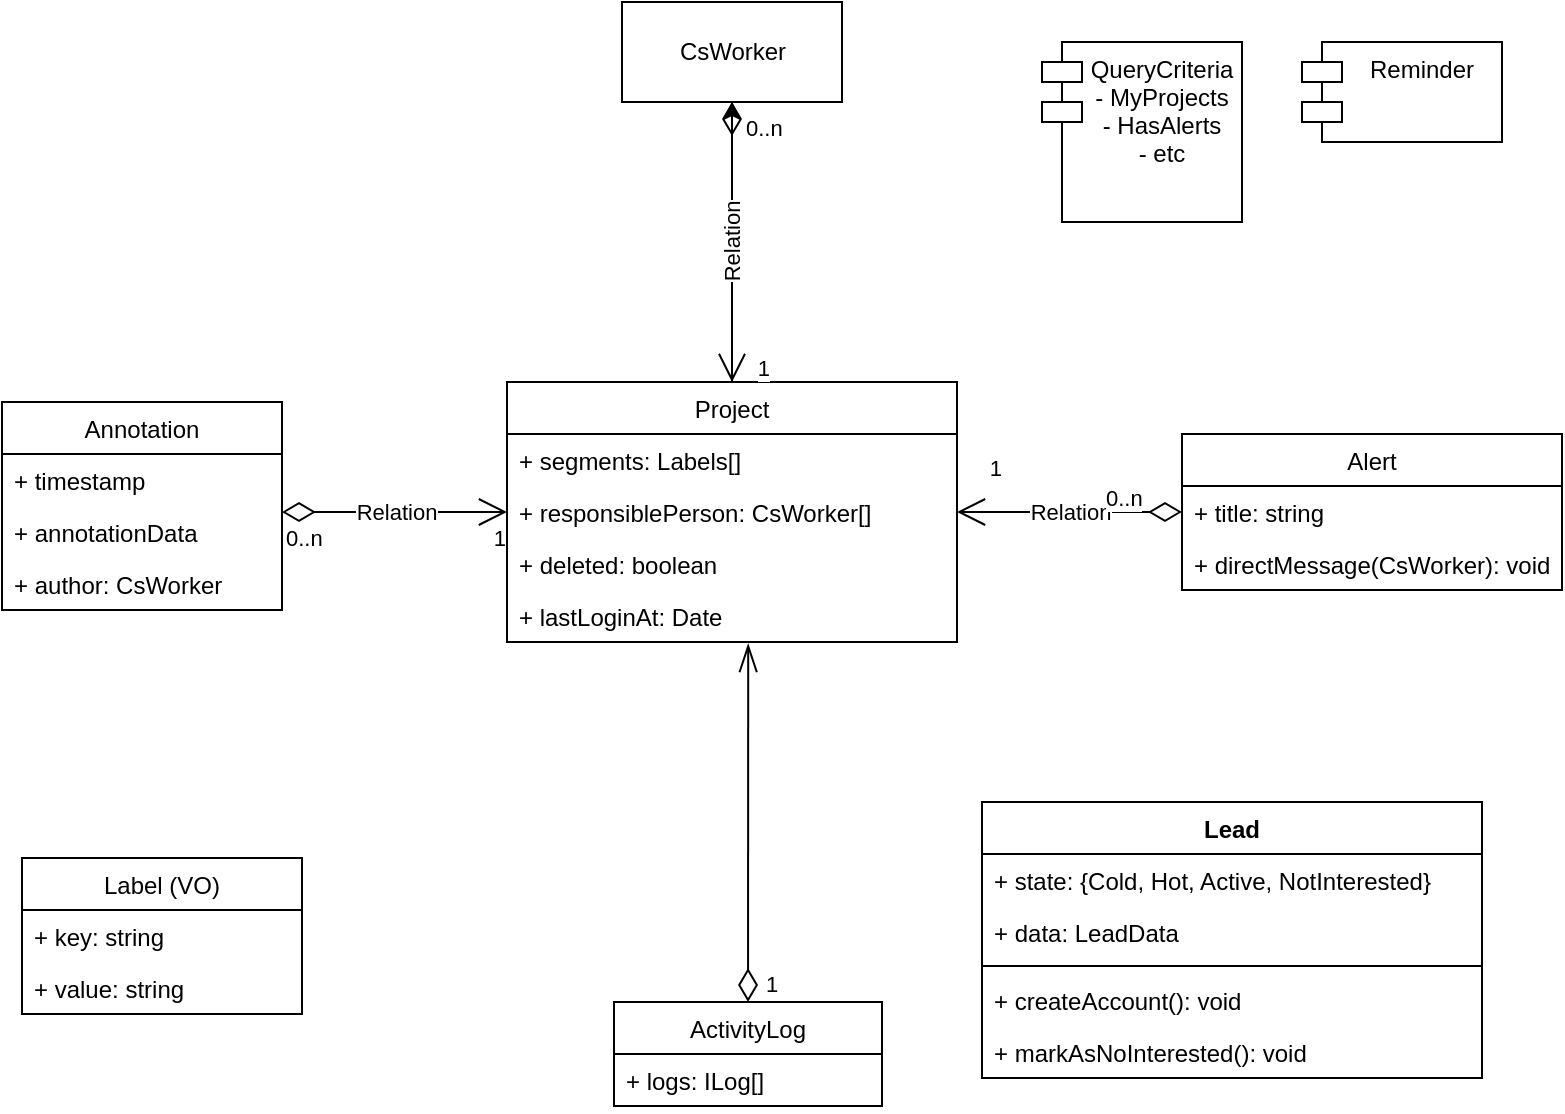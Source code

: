 <mxfile version="13.5.5" type="github">
  <diagram id="C5RBs43oDa-KdzZeNtuy" name="Page-1">
    <mxGraphModel dx="1093" dy="634" grid="1" gridSize="10" guides="1" tooltips="1" connect="1" arrows="1" fold="1" page="1" pageScale="1" pageWidth="827" pageHeight="1169" math="0" shadow="0">
      <root>
        <mxCell id="WIyWlLk6GJQsqaUBKTNV-0" />
        <mxCell id="WIyWlLk6GJQsqaUBKTNV-1" parent="WIyWlLk6GJQsqaUBKTNV-0" />
        <mxCell id="UG-tVY1gUU-r8QUvnPH0-43" value="" style="edgeStyle=orthogonalEdgeStyle;rounded=0;jumpStyle=none;orthogonalLoop=1;jettySize=auto;shadow=0;startSize=6;align=center;verticalAlign=middle;html=1;labelBorderColor=none;fontStyle=1" edge="1" parent="WIyWlLk6GJQsqaUBKTNV-1" source="UG-tVY1gUU-r8QUvnPH0-16" target="UG-tVY1gUU-r8QUvnPH0-12">
          <mxGeometry relative="1" as="geometry" />
        </mxCell>
        <mxCell id="UG-tVY1gUU-r8QUvnPH0-12" value="CsWorker" style="html=1;" vertex="1" parent="WIyWlLk6GJQsqaUBKTNV-1">
          <mxGeometry x="340" y="40" width="110" height="50" as="geometry" />
        </mxCell>
        <mxCell id="UG-tVY1gUU-r8QUvnPH0-16" value="Project" style="swimlane;fontStyle=0;childLayout=stackLayout;horizontal=1;startSize=26;fillColor=none;horizontalStack=0;resizeParent=1;resizeParentMax=0;resizeLast=0;collapsible=1;marginBottom=0;" vertex="1" parent="WIyWlLk6GJQsqaUBKTNV-1">
          <mxGeometry x="282.5" y="230" width="225" height="130" as="geometry">
            <mxRectangle x="282.5" y="370" width="50" height="40" as="alternateBounds" />
          </mxGeometry>
        </mxCell>
        <mxCell id="UG-tVY1gUU-r8QUvnPH0-17" value="+ segments: Labels[]&#xa;" style="text;strokeColor=none;fillColor=none;align=left;verticalAlign=top;spacingLeft=4;spacingRight=4;overflow=hidden;rotatable=0;points=[[0,0.5],[1,0.5]];portConstraint=eastwest;" vertex="1" parent="UG-tVY1gUU-r8QUvnPH0-16">
          <mxGeometry y="26" width="225" height="26" as="geometry" />
        </mxCell>
        <mxCell id="UG-tVY1gUU-r8QUvnPH0-18" value="+ responsiblePerson: CsWorker[]&#xa;" style="text;strokeColor=none;fillColor=none;align=left;verticalAlign=top;spacingLeft=4;spacingRight=4;overflow=hidden;rotatable=0;points=[[0,0.5],[1,0.5]];portConstraint=eastwest;" vertex="1" parent="UG-tVY1gUU-r8QUvnPH0-16">
          <mxGeometry y="52" width="225" height="26" as="geometry" />
        </mxCell>
        <mxCell id="UG-tVY1gUU-r8QUvnPH0-19" value="+ deleted: boolean" style="text;strokeColor=none;fillColor=none;align=left;verticalAlign=top;spacingLeft=4;spacingRight=4;overflow=hidden;rotatable=0;points=[[0,0.5],[1,0.5]];portConstraint=eastwest;" vertex="1" parent="UG-tVY1gUU-r8QUvnPH0-16">
          <mxGeometry y="78" width="225" height="26" as="geometry" />
        </mxCell>
        <mxCell id="UG-tVY1gUU-r8QUvnPH0-23" value="+ lastLoginAt: Date" style="text;strokeColor=none;fillColor=none;align=left;verticalAlign=top;spacingLeft=4;spacingRight=4;overflow=hidden;rotatable=0;points=[[0,0.5],[1,0.5]];portConstraint=eastwest;" vertex="1" parent="UG-tVY1gUU-r8QUvnPH0-16">
          <mxGeometry y="104" width="225" height="26" as="geometry" />
        </mxCell>
        <mxCell id="UG-tVY1gUU-r8QUvnPH0-34" value="1" style="endArrow=openThin;html=1;endSize=12;startArrow=diamondThin;startSize=14;startFill=0;align=left;verticalAlign=bottom;entryX=0.536;entryY=1.038;entryDx=0;entryDy=0;entryPerimeter=0;shadow=0;sketch=0;endFill=0;" edge="1" parent="WIyWlLk6GJQsqaUBKTNV-1" source="UG-tVY1gUU-r8QUvnPH0-24" target="UG-tVY1gUU-r8QUvnPH0-23">
          <mxGeometry x="-1" y="-7" relative="1" as="geometry">
            <mxPoint x="400" y="410" as="sourcePoint" />
            <mxPoint x="490" y="270" as="targetPoint" />
            <mxPoint as="offset" />
          </mxGeometry>
        </mxCell>
        <mxCell id="UG-tVY1gUU-r8QUvnPH0-40" value="Relation" style="endArrow=open;html=1;endSize=12;startArrow=diamondThin;startSize=14;startFill=0;exitX=1;exitY=0.5;exitDx=0;exitDy=0;entryX=0;entryY=0.5;entryDx=0;entryDy=0;" edge="1" parent="WIyWlLk6GJQsqaUBKTNV-1" target="UG-tVY1gUU-r8QUvnPH0-18">
          <mxGeometry relative="1" as="geometry">
            <mxPoint x="170" y="295" as="sourcePoint" />
            <mxPoint x="280" y="295" as="targetPoint" />
          </mxGeometry>
        </mxCell>
        <mxCell id="UG-tVY1gUU-r8QUvnPH0-41" value="0..n" style="edgeLabel;resizable=0;html=1;align=left;verticalAlign=top;" connectable="0" vertex="1" parent="UG-tVY1gUU-r8QUvnPH0-40">
          <mxGeometry x="-1" relative="1" as="geometry" />
        </mxCell>
        <mxCell id="UG-tVY1gUU-r8QUvnPH0-42" value="1" style="edgeLabel;resizable=0;html=1;align=right;verticalAlign=top;" connectable="0" vertex="1" parent="UG-tVY1gUU-r8QUvnPH0-40">
          <mxGeometry x="1" relative="1" as="geometry" />
        </mxCell>
        <mxCell id="UG-tVY1gUU-r8QUvnPH0-20" value="Relation" style="endArrow=open;html=1;endSize=12;startArrow=diamondThin;startSize=14;startFill=0;exitX=0.5;exitY=1;exitDx=0;exitDy=0;entryX=0.5;entryY=0;entryDx=0;entryDy=0;jumpStyle=arc;fontStyle=0;verticalAlign=middle;horizontal=0;strokeWidth=1;jumpSize=5;" edge="1" parent="WIyWlLk6GJQsqaUBKTNV-1" source="UG-tVY1gUU-r8QUvnPH0-12" target="UG-tVY1gUU-r8QUvnPH0-16">
          <mxGeometry relative="1" as="geometry">
            <mxPoint x="330" y="400" as="sourcePoint" />
            <mxPoint x="400" y="340" as="targetPoint" />
          </mxGeometry>
        </mxCell>
        <mxCell id="UG-tVY1gUU-r8QUvnPH0-21" value="0..n" style="edgeLabel;resizable=0;html=1;align=left;verticalAlign=top;" connectable="0" vertex="1" parent="UG-tVY1gUU-r8QUvnPH0-20">
          <mxGeometry x="-1" relative="1" as="geometry">
            <mxPoint x="5" as="offset" />
          </mxGeometry>
        </mxCell>
        <mxCell id="UG-tVY1gUU-r8QUvnPH0-22" value="1" style="edgeLabel;resizable=0;html=1;align=right;verticalAlign=top;" connectable="0" vertex="1" parent="UG-tVY1gUU-r8QUvnPH0-20">
          <mxGeometry x="1" relative="1" as="geometry">
            <mxPoint x="19" y="-20" as="offset" />
          </mxGeometry>
        </mxCell>
        <mxCell id="UG-tVY1gUU-r8QUvnPH0-24" value="ActivityLog" style="swimlane;fontStyle=0;childLayout=stackLayout;horizontal=1;startSize=26;fillColor=none;horizontalStack=0;resizeParent=1;resizeParentMax=0;resizeLast=0;collapsible=1;marginBottom=0;" vertex="1" parent="WIyWlLk6GJQsqaUBKTNV-1">
          <mxGeometry x="336" y="540" width="134" height="52" as="geometry" />
        </mxCell>
        <mxCell id="UG-tVY1gUU-r8QUvnPH0-25" value="+ logs: ILog[]" style="text;strokeColor=none;fillColor=none;align=left;verticalAlign=top;spacingLeft=4;spacingRight=4;overflow=hidden;rotatable=0;points=[[0,0.5],[1,0.5]];portConstraint=eastwest;" vertex="1" parent="UG-tVY1gUU-r8QUvnPH0-24">
          <mxGeometry y="26" width="134" height="26" as="geometry" />
        </mxCell>
        <mxCell id="UG-tVY1gUU-r8QUvnPH0-48" value="Relation" style="endArrow=open;html=1;endSize=12;startArrow=diamondThin;startSize=14;startFill=0;shadow=0;strokeWidth=1;align=center;entryX=1;entryY=0.5;entryDx=0;entryDy=0;exitX=0;exitY=0.5;exitDx=0;exitDy=0;" edge="1" parent="WIyWlLk6GJQsqaUBKTNV-1" source="UG-tVY1gUU-r8QUvnPH0-45" target="UG-tVY1gUU-r8QUvnPH0-18">
          <mxGeometry relative="1" as="geometry">
            <mxPoint x="570" y="200" as="sourcePoint" />
            <mxPoint x="610" y="110" as="targetPoint" />
          </mxGeometry>
        </mxCell>
        <mxCell id="UG-tVY1gUU-r8QUvnPH0-49" value="0..n" style="edgeLabel;resizable=0;html=1;align=left;verticalAlign=top;" connectable="0" vertex="1" parent="UG-tVY1gUU-r8QUvnPH0-48">
          <mxGeometry x="-1" relative="1" as="geometry">
            <mxPoint x="-40" y="-20" as="offset" />
          </mxGeometry>
        </mxCell>
        <mxCell id="UG-tVY1gUU-r8QUvnPH0-50" value="1" style="edgeLabel;resizable=0;html=1;align=right;verticalAlign=top;" connectable="0" vertex="1" parent="UG-tVY1gUU-r8QUvnPH0-48">
          <mxGeometry x="1" relative="1" as="geometry">
            <mxPoint x="22.57" y="-35" as="offset" />
          </mxGeometry>
        </mxCell>
        <mxCell id="UG-tVY1gUU-r8QUvnPH0-53" value="Lead" style="swimlane;fontStyle=1;align=center;verticalAlign=top;childLayout=stackLayout;horizontal=1;startSize=26;horizontalStack=0;resizeParent=1;resizeParentMax=0;resizeLast=0;collapsible=1;marginBottom=0;" vertex="1" parent="WIyWlLk6GJQsqaUBKTNV-1">
          <mxGeometry x="520" y="440" width="250" height="138" as="geometry" />
        </mxCell>
        <mxCell id="UG-tVY1gUU-r8QUvnPH0-54" value="+ state: {Cold, Hot, Active, NotInterested}" style="text;strokeColor=none;fillColor=none;align=left;verticalAlign=top;spacingLeft=4;spacingRight=4;overflow=hidden;rotatable=0;points=[[0,0.5],[1,0.5]];portConstraint=eastwest;" vertex="1" parent="UG-tVY1gUU-r8QUvnPH0-53">
          <mxGeometry y="26" width="250" height="26" as="geometry" />
        </mxCell>
        <mxCell id="UG-tVY1gUU-r8QUvnPH0-57" value="+ data: LeadData" style="text;strokeColor=none;fillColor=none;align=left;verticalAlign=top;spacingLeft=4;spacingRight=4;overflow=hidden;rotatable=0;points=[[0,0.5],[1,0.5]];portConstraint=eastwest;" vertex="1" parent="UG-tVY1gUU-r8QUvnPH0-53">
          <mxGeometry y="52" width="250" height="26" as="geometry" />
        </mxCell>
        <mxCell id="UG-tVY1gUU-r8QUvnPH0-55" value="" style="line;strokeWidth=1;fillColor=none;align=left;verticalAlign=middle;spacingTop=-1;spacingLeft=3;spacingRight=3;rotatable=0;labelPosition=right;points=[];portConstraint=eastwest;" vertex="1" parent="UG-tVY1gUU-r8QUvnPH0-53">
          <mxGeometry y="78" width="250" height="8" as="geometry" />
        </mxCell>
        <mxCell id="UG-tVY1gUU-r8QUvnPH0-56" value="+ createAccount(): void" style="text;strokeColor=none;fillColor=none;align=left;verticalAlign=top;spacingLeft=4;spacingRight=4;overflow=hidden;rotatable=0;points=[[0,0.5],[1,0.5]];portConstraint=eastwest;" vertex="1" parent="UG-tVY1gUU-r8QUvnPH0-53">
          <mxGeometry y="86" width="250" height="26" as="geometry" />
        </mxCell>
        <mxCell id="UG-tVY1gUU-r8QUvnPH0-58" value="+ markAsNoInterested(): void" style="text;strokeColor=none;fillColor=none;align=left;verticalAlign=top;spacingLeft=4;spacingRight=4;overflow=hidden;rotatable=0;points=[[0,0.5],[1,0.5]];portConstraint=eastwest;" vertex="1" parent="UG-tVY1gUU-r8QUvnPH0-53">
          <mxGeometry y="112" width="250" height="26" as="geometry" />
        </mxCell>
        <mxCell id="UG-tVY1gUU-r8QUvnPH0-44" value="Alert" style="swimlane;fontStyle=0;childLayout=stackLayout;horizontal=1;startSize=26;fillColor=none;horizontalStack=0;resizeParent=1;resizeParentMax=0;resizeLast=0;collapsible=1;marginBottom=0;" vertex="1" parent="WIyWlLk6GJQsqaUBKTNV-1">
          <mxGeometry x="620" y="256" width="190" height="78" as="geometry" />
        </mxCell>
        <mxCell id="UG-tVY1gUU-r8QUvnPH0-45" value="+ title: string" style="text;strokeColor=none;fillColor=none;align=left;verticalAlign=top;spacingLeft=4;spacingRight=4;overflow=hidden;rotatable=0;points=[[0,0.5],[1,0.5]];portConstraint=eastwest;" vertex="1" parent="UG-tVY1gUU-r8QUvnPH0-44">
          <mxGeometry y="26" width="190" height="26" as="geometry" />
        </mxCell>
        <mxCell id="UG-tVY1gUU-r8QUvnPH0-51" value="+ directMessage(CsWorker): void" style="text;strokeColor=none;fillColor=none;align=left;verticalAlign=top;spacingLeft=4;spacingRight=4;overflow=hidden;rotatable=0;points=[[0,0.5],[1,0.5]];portConstraint=eastwest;" vertex="1" parent="UG-tVY1gUU-r8QUvnPH0-44">
          <mxGeometry y="52" width="190" height="26" as="geometry" />
        </mxCell>
        <mxCell id="UG-tVY1gUU-r8QUvnPH0-61" value="Annotation" style="swimlane;fontStyle=0;childLayout=stackLayout;horizontal=1;startSize=26;fillColor=none;horizontalStack=0;resizeParent=1;resizeParentMax=0;resizeLast=0;collapsible=1;marginBottom=0;" vertex="1" parent="WIyWlLk6GJQsqaUBKTNV-1">
          <mxGeometry x="30" y="240" width="140" height="104" as="geometry" />
        </mxCell>
        <mxCell id="UG-tVY1gUU-r8QUvnPH0-62" value="+ timestamp" style="text;strokeColor=none;fillColor=none;align=left;verticalAlign=top;spacingLeft=4;spacingRight=4;overflow=hidden;rotatable=0;points=[[0,0.5],[1,0.5]];portConstraint=eastwest;" vertex="1" parent="UG-tVY1gUU-r8QUvnPH0-61">
          <mxGeometry y="26" width="140" height="26" as="geometry" />
        </mxCell>
        <mxCell id="UG-tVY1gUU-r8QUvnPH0-63" value="+ annotationData" style="text;strokeColor=none;fillColor=none;align=left;verticalAlign=top;spacingLeft=4;spacingRight=4;overflow=hidden;rotatable=0;points=[[0,0.5],[1,0.5]];portConstraint=eastwest;" vertex="1" parent="UG-tVY1gUU-r8QUvnPH0-61">
          <mxGeometry y="52" width="140" height="26" as="geometry" />
        </mxCell>
        <mxCell id="UG-tVY1gUU-r8QUvnPH0-64" value="+ author: CsWorker" style="text;strokeColor=none;fillColor=none;align=left;verticalAlign=top;spacingLeft=4;spacingRight=4;overflow=hidden;rotatable=0;points=[[0,0.5],[1,0.5]];portConstraint=eastwest;" vertex="1" parent="UG-tVY1gUU-r8QUvnPH0-61">
          <mxGeometry y="78" width="140" height="26" as="geometry" />
        </mxCell>
        <mxCell id="UG-tVY1gUU-r8QUvnPH0-65" value="Reminder" style="shape=module;align=left;spacingLeft=20;align=center;verticalAlign=top;" vertex="1" parent="WIyWlLk6GJQsqaUBKTNV-1">
          <mxGeometry x="680" y="60" width="100" height="50" as="geometry" />
        </mxCell>
        <mxCell id="UG-tVY1gUU-r8QUvnPH0-66" value="QueryCriteria&#xa;- MyProjects&#xa;- HasAlerts&#xa;- etc" style="shape=module;align=left;spacingLeft=20;align=center;verticalAlign=top;" vertex="1" parent="WIyWlLk6GJQsqaUBKTNV-1">
          <mxGeometry x="550" y="60" width="100" height="90" as="geometry" />
        </mxCell>
        <mxCell id="UG-tVY1gUU-r8QUvnPH0-67" value="Label (VO)" style="swimlane;fontStyle=0;childLayout=stackLayout;horizontal=1;startSize=26;fillColor=none;horizontalStack=0;resizeParent=1;resizeParentMax=0;resizeLast=0;collapsible=1;marginBottom=0;" vertex="1" parent="WIyWlLk6GJQsqaUBKTNV-1">
          <mxGeometry x="40" y="468" width="140" height="78" as="geometry" />
        </mxCell>
        <mxCell id="UG-tVY1gUU-r8QUvnPH0-68" value="+ key: string" style="text;strokeColor=none;fillColor=none;align=left;verticalAlign=top;spacingLeft=4;spacingRight=4;overflow=hidden;rotatable=0;points=[[0,0.5],[1,0.5]];portConstraint=eastwest;" vertex="1" parent="UG-tVY1gUU-r8QUvnPH0-67">
          <mxGeometry y="26" width="140" height="26" as="geometry" />
        </mxCell>
        <mxCell id="UG-tVY1gUU-r8QUvnPH0-69" value="+ value: string" style="text;strokeColor=none;fillColor=none;align=left;verticalAlign=top;spacingLeft=4;spacingRight=4;overflow=hidden;rotatable=0;points=[[0,0.5],[1,0.5]];portConstraint=eastwest;" vertex="1" parent="UG-tVY1gUU-r8QUvnPH0-67">
          <mxGeometry y="52" width="140" height="26" as="geometry" />
        </mxCell>
      </root>
    </mxGraphModel>
  </diagram>
</mxfile>

